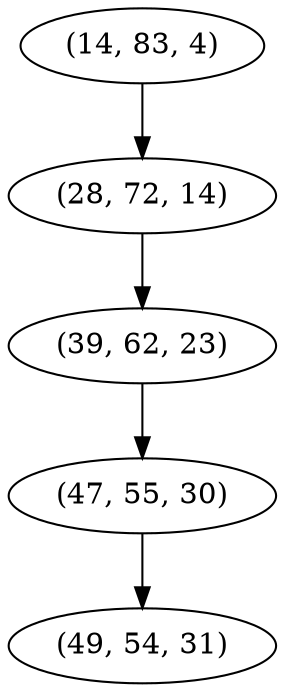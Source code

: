 digraph tree {
    "(14, 83, 4)";
    "(28, 72, 14)";
    "(39, 62, 23)";
    "(47, 55, 30)";
    "(49, 54, 31)";
    "(14, 83, 4)" -> "(28, 72, 14)";
    "(28, 72, 14)" -> "(39, 62, 23)";
    "(39, 62, 23)" -> "(47, 55, 30)";
    "(47, 55, 30)" -> "(49, 54, 31)";
}
